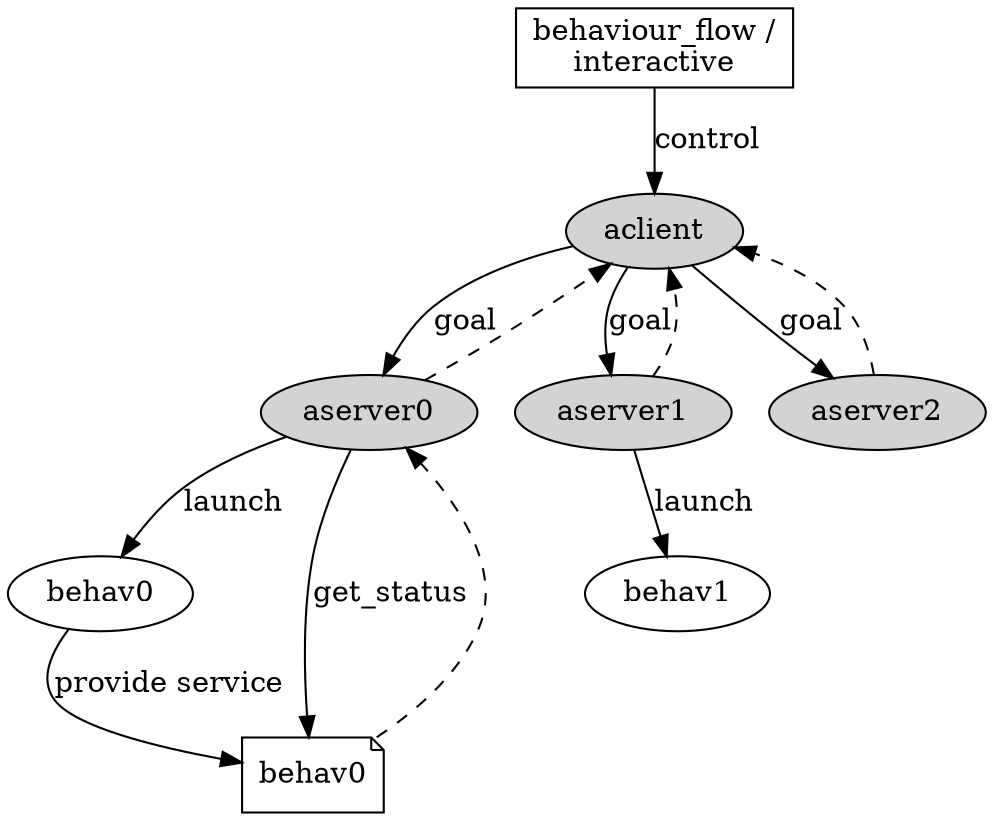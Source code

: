 digraph api
{


inter_mode [label="behaviour_flow /\ninteractive", shape=box];
inter_mode -> aclient[label="control"];

aclient [style=filled];
aserver0 [style=filled];
aserver1 [style=filled];
aserver2 [style=filled];


aclient -> {aserver0, aserver1, aserver2}[label="goal"];
{aserver0, aserver1, aserver2} -> aclient[style=dashed];

aserver0 -> behav0[label="launch"];
aserver1 -> behav1[label="launch"];

behav0_service [label="behav0", shape=note];
behav0 -> behav0_service[label="provide service"];
behav0_service -> aserver0[style=dashed];
aserver0 -> behav0_service[label="get_status"];

}
